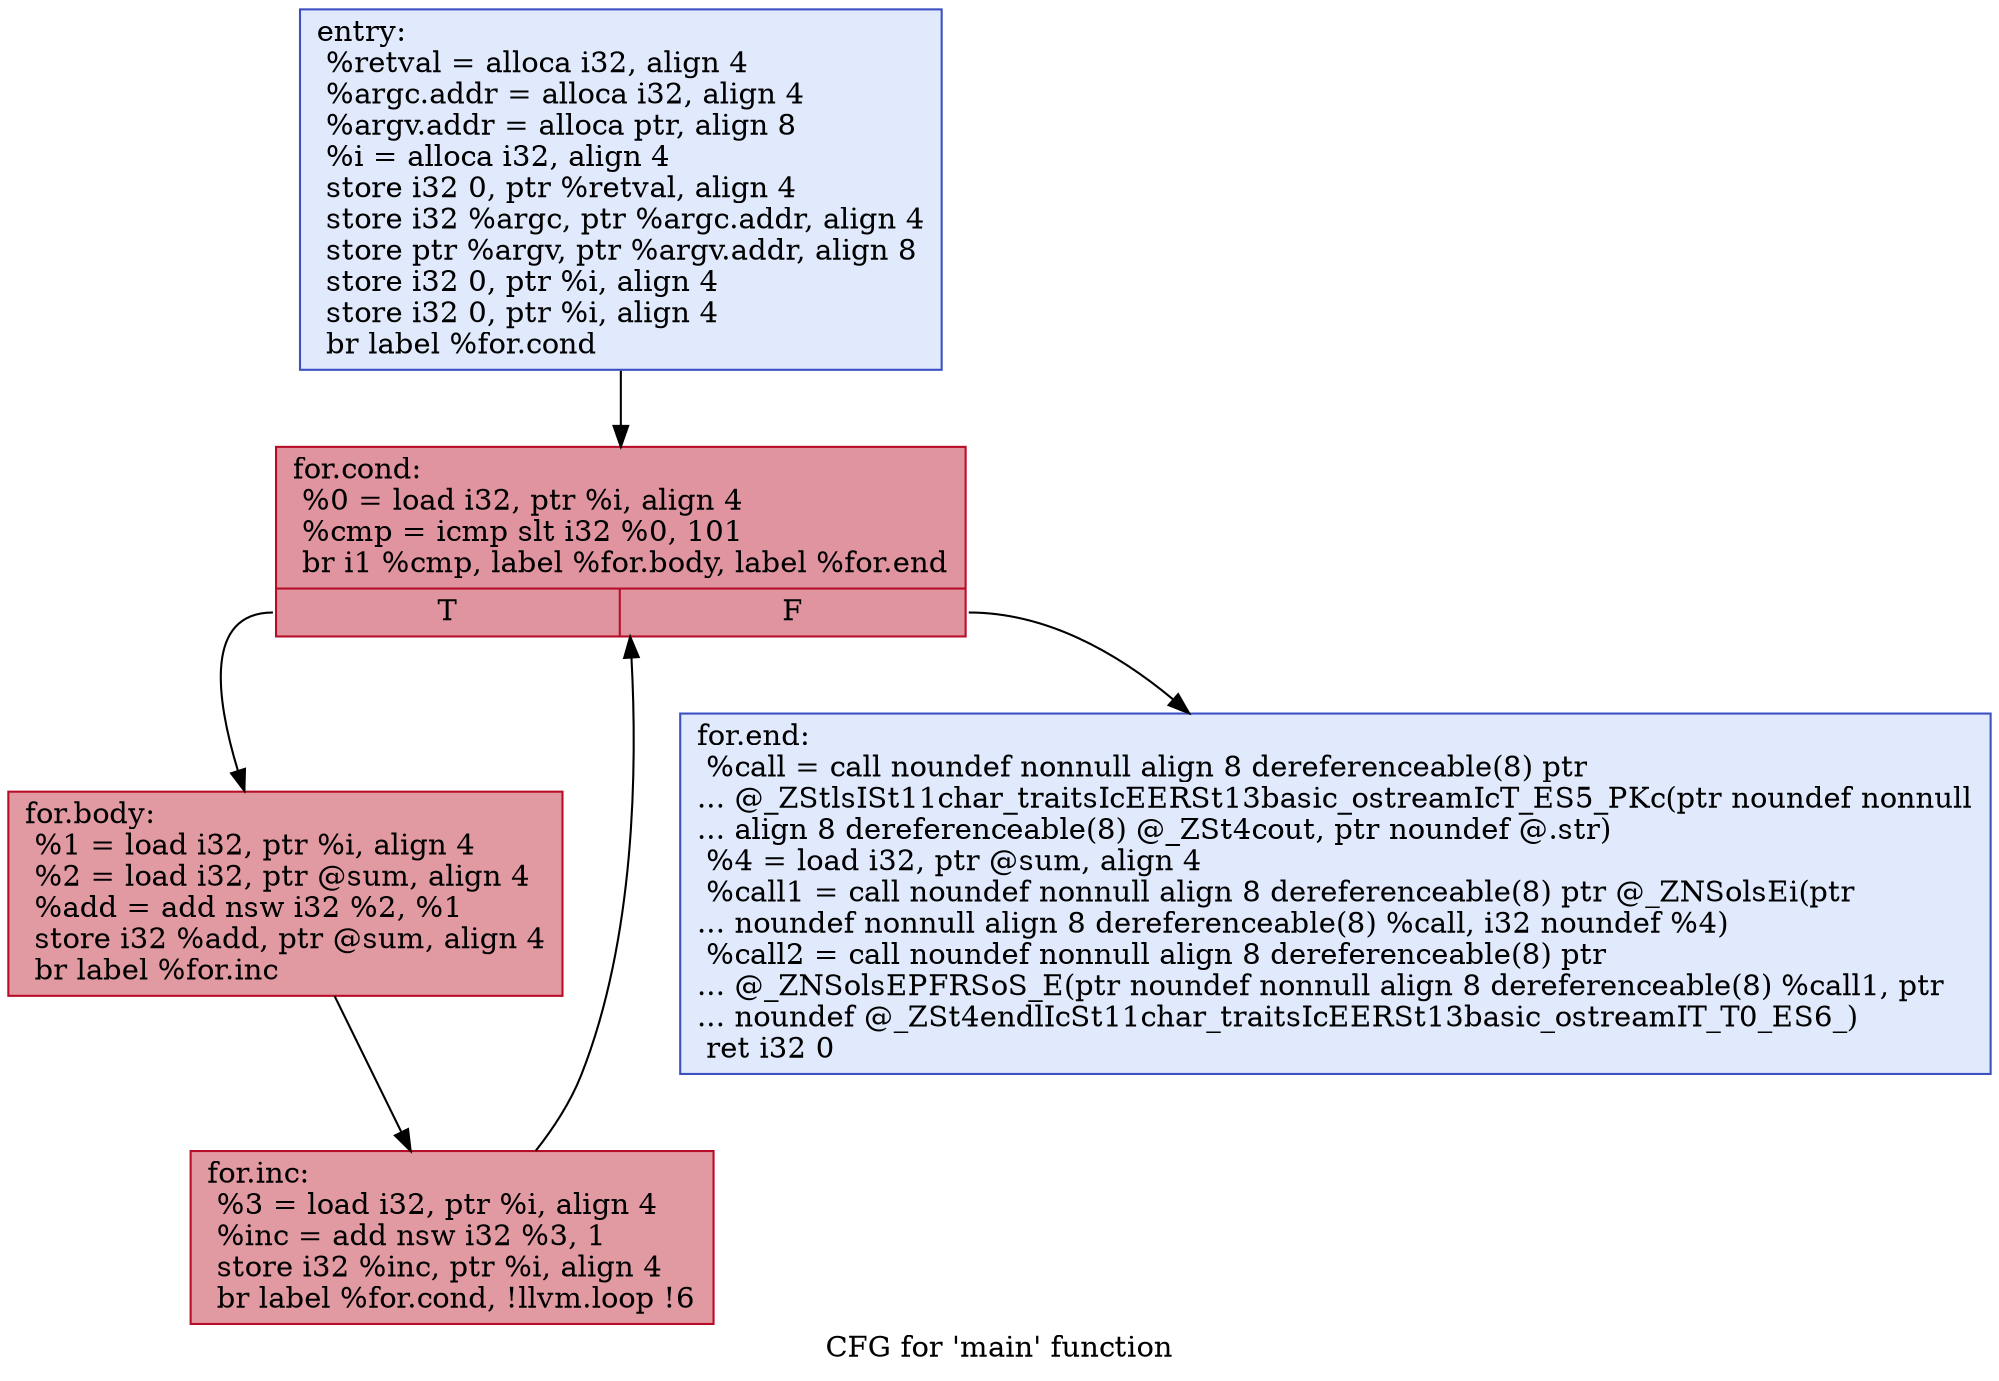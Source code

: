 digraph "CFG for 'main' function" {
	label="CFG for 'main' function";

	Node0x5556ab1fcfb0 [shape=record,color="#3d50c3ff", style=filled, fillcolor="#b9d0f970",label="{entry:\l  %retval = alloca i32, align 4\l  %argc.addr = alloca i32, align 4\l  %argv.addr = alloca ptr, align 8\l  %i = alloca i32, align 4\l  store i32 0, ptr %retval, align 4\l  store i32 %argc, ptr %argc.addr, align 4\l  store ptr %argv, ptr %argv.addr, align 8\l  store i32 0, ptr %i, align 4\l  store i32 0, ptr %i, align 4\l  br label %for.cond\l}"];
	Node0x5556ab1fcfb0 -> Node0x5556ab1fd540;
	Node0x5556ab1fd540 [shape=record,color="#b70d28ff", style=filled, fillcolor="#b70d2870",label="{for.cond:                                         \l  %0 = load i32, ptr %i, align 4\l  %cmp = icmp slt i32 %0, 101\l  br i1 %cmp, label %for.body, label %for.end\l|{<s0>T|<s1>F}}"];
	Node0x5556ab1fd540:s0 -> Node0x5556ab1fd7a0;
	Node0x5556ab1fd540:s1 -> Node0x5556ab1fd820;
	Node0x5556ab1fd7a0 [shape=record,color="#b70d28ff", style=filled, fillcolor="#bb1b2c70",label="{for.body:                                         \l  %1 = load i32, ptr %i, align 4\l  %2 = load i32, ptr @sum, align 4\l  %add = add nsw i32 %2, %1\l  store i32 %add, ptr @sum, align 4\l  br label %for.inc\l}"];
	Node0x5556ab1fd7a0 -> Node0x5556ab1fdb90;
	Node0x5556ab1fdb90 [shape=record,color="#b70d28ff", style=filled, fillcolor="#bb1b2c70",label="{for.inc:                                          \l  %3 = load i32, ptr %i, align 4\l  %inc = add nsw i32 %3, 1\l  store i32 %inc, ptr %i, align 4\l  br label %for.cond, !llvm.loop !6\l}"];
	Node0x5556ab1fdb90 -> Node0x5556ab1fd540;
	Node0x5556ab1fd820 [shape=record,color="#3d50c3ff", style=filled, fillcolor="#b9d0f970",label="{for.end:                                          \l  %call = call noundef nonnull align 8 dereferenceable(8) ptr\l... @_ZStlsISt11char_traitsIcEERSt13basic_ostreamIcT_ES5_PKc(ptr noundef nonnull\l... align 8 dereferenceable(8) @_ZSt4cout, ptr noundef @.str)\l  %4 = load i32, ptr @sum, align 4\l  %call1 = call noundef nonnull align 8 dereferenceable(8) ptr @_ZNSolsEi(ptr\l... noundef nonnull align 8 dereferenceable(8) %call, i32 noundef %4)\l  %call2 = call noundef nonnull align 8 dereferenceable(8) ptr\l... @_ZNSolsEPFRSoS_E(ptr noundef nonnull align 8 dereferenceable(8) %call1, ptr\l... noundef @_ZSt4endlIcSt11char_traitsIcEERSt13basic_ostreamIT_T0_ES6_)\l  ret i32 0\l}"];
}
